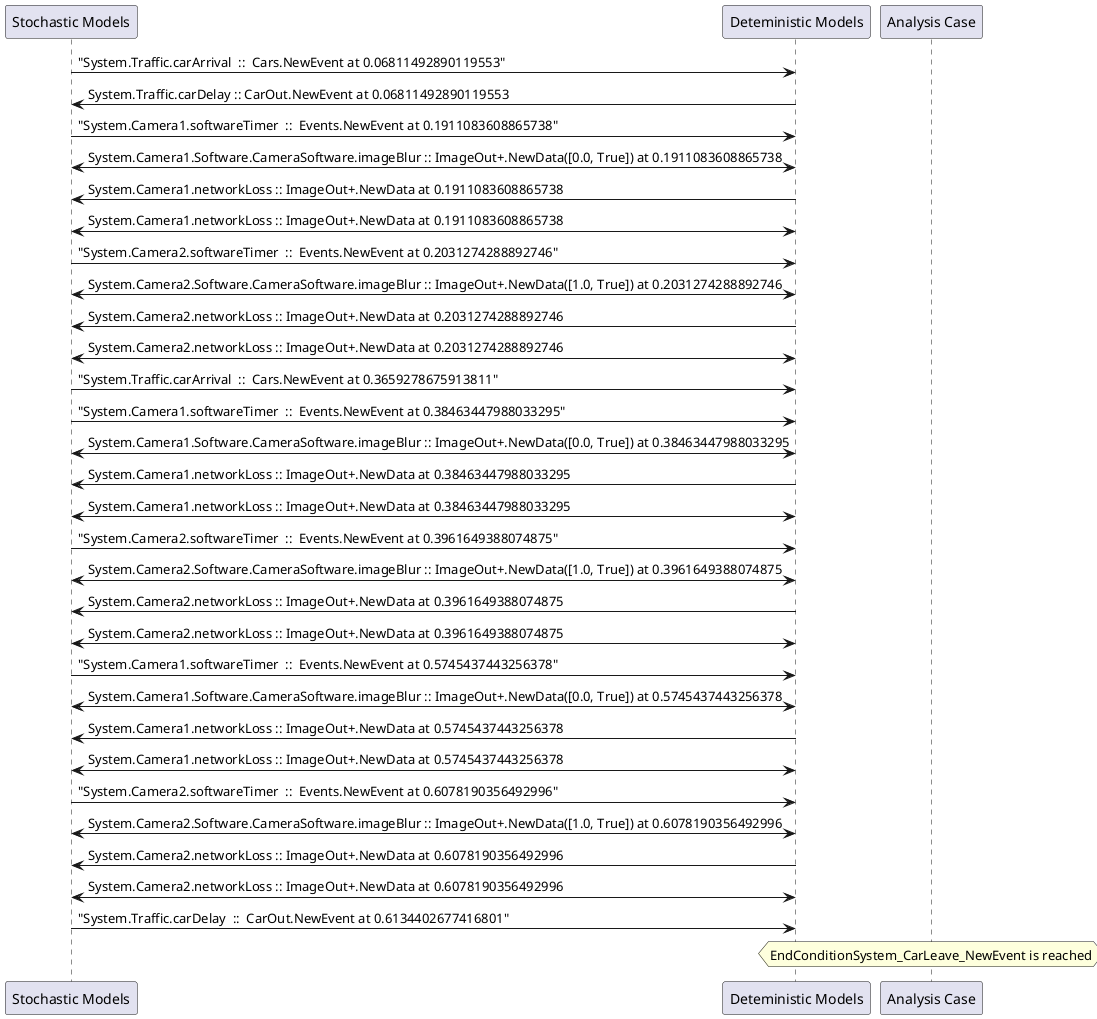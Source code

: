 
	@startuml
	participant "Stochastic Models" as stochmodel
	participant "Deteministic Models" as detmodel
	participant "Analysis Case" as analysis
	{12343_stop} stochmodel -> detmodel : "System.Traffic.carArrival  ::  Cars.NewEvent at 0.06811492890119553"
{12351_start} detmodel -> stochmodel : System.Traffic.carDelay :: CarOut.NewEvent at 0.06811492890119553
{12312_stop} stochmodel -> detmodel : "System.Camera1.softwareTimer  ::  Events.NewEvent at 0.1911083608865738"
detmodel <-> stochmodel : System.Camera1.Software.CameraSoftware.imageBlur :: ImageOut+.NewData([0.0, True]) at 0.1911083608865738
detmodel -> stochmodel : System.Camera1.networkLoss :: ImageOut+.NewData at 0.1911083608865738
detmodel <-> stochmodel : System.Camera1.networkLoss :: ImageOut+.NewData at 0.1911083608865738
{12328_stop} stochmodel -> detmodel : "System.Camera2.softwareTimer  ::  Events.NewEvent at 0.2031274288892746"
detmodel <-> stochmodel : System.Camera2.Software.CameraSoftware.imageBlur :: ImageOut+.NewData([1.0, True]) at 0.2031274288892746
detmodel -> stochmodel : System.Camera2.networkLoss :: ImageOut+.NewData at 0.2031274288892746
detmodel <-> stochmodel : System.Camera2.networkLoss :: ImageOut+.NewData at 0.2031274288892746
{12344_stop} stochmodel -> detmodel : "System.Traffic.carArrival  ::  Cars.NewEvent at 0.3659278675913811"
{12313_stop} stochmodel -> detmodel : "System.Camera1.softwareTimer  ::  Events.NewEvent at 0.38463447988033295"
detmodel <-> stochmodel : System.Camera1.Software.CameraSoftware.imageBlur :: ImageOut+.NewData([0.0, True]) at 0.38463447988033295
detmodel -> stochmodel : System.Camera1.networkLoss :: ImageOut+.NewData at 0.38463447988033295
detmodel <-> stochmodel : System.Camera1.networkLoss :: ImageOut+.NewData at 0.38463447988033295
{12329_stop} stochmodel -> detmodel : "System.Camera2.softwareTimer  ::  Events.NewEvent at 0.3961649388074875"
detmodel <-> stochmodel : System.Camera2.Software.CameraSoftware.imageBlur :: ImageOut+.NewData([1.0, True]) at 0.3961649388074875
detmodel -> stochmodel : System.Camera2.networkLoss :: ImageOut+.NewData at 0.3961649388074875
detmodel <-> stochmodel : System.Camera2.networkLoss :: ImageOut+.NewData at 0.3961649388074875
{12314_stop} stochmodel -> detmodel : "System.Camera1.softwareTimer  ::  Events.NewEvent at 0.5745437443256378"
detmodel <-> stochmodel : System.Camera1.Software.CameraSoftware.imageBlur :: ImageOut+.NewData([0.0, True]) at 0.5745437443256378
detmodel -> stochmodel : System.Camera1.networkLoss :: ImageOut+.NewData at 0.5745437443256378
detmodel <-> stochmodel : System.Camera1.networkLoss :: ImageOut+.NewData at 0.5745437443256378
{12330_stop} stochmodel -> detmodel : "System.Camera2.softwareTimer  ::  Events.NewEvent at 0.6078190356492996"
detmodel <-> stochmodel : System.Camera2.Software.CameraSoftware.imageBlur :: ImageOut+.NewData([1.0, True]) at 0.6078190356492996
detmodel -> stochmodel : System.Camera2.networkLoss :: ImageOut+.NewData at 0.6078190356492996
detmodel <-> stochmodel : System.Camera2.networkLoss :: ImageOut+.NewData at 0.6078190356492996
{12351_stop} stochmodel -> detmodel : "System.Traffic.carDelay  ::  CarOut.NewEvent at 0.6134402677416801"
{12351_start} <-> {12351_stop} : delay
hnote over analysis 
EndConditionSystem_CarLeave_NewEvent is reached
endnote
@enduml